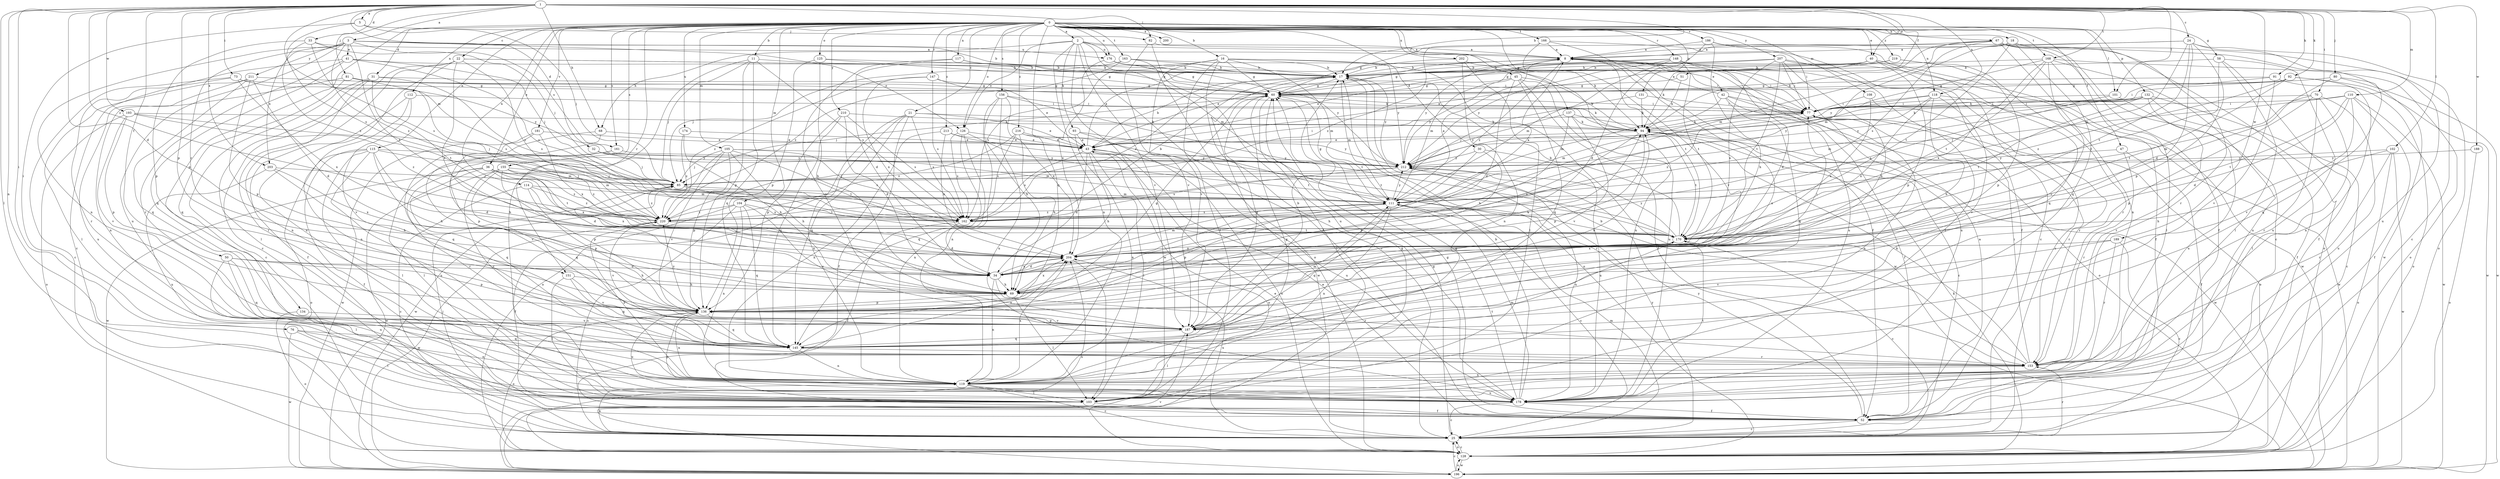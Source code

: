 strict digraph  {
0;
1;
2;
3;
5;
8;
11;
16;
17;
18;
21;
22;
24;
25;
30;
31;
32;
33;
34;
36;
40;
41;
42;
43;
45;
47;
50;
51;
52;
58;
60;
67;
68;
69;
70;
73;
76;
77;
80;
81;
82;
85;
91;
92;
93;
94;
101;
102;
103;
104;
105;
108;
110;
111;
112;
114;
115;
117;
118;
119;
125;
126;
128;
131;
132;
134;
136;
137;
145;
147;
148;
151;
153;
155;
156;
161;
162;
163;
166;
168;
170;
174;
176;
178;
181;
186;
187;
188;
189;
193;
196;
200;
202;
203;
204;
207;
210;
211;
212;
213;
216;
219;
220;
0 -> 2  [label=a];
0 -> 11  [label=b];
0 -> 16  [label=b];
0 -> 18  [label=c];
0 -> 21  [label=c];
0 -> 22  [label=c];
0 -> 30  [label=d];
0 -> 31  [label=d];
0 -> 36  [label=e];
0 -> 40  [label=e];
0 -> 45  [label=f];
0 -> 47  [label=f];
0 -> 58  [label=g];
0 -> 67  [label=h];
0 -> 101  [label=l];
0 -> 104  [label=m];
0 -> 105  [label=m];
0 -> 108  [label=m];
0 -> 112  [label=n];
0 -> 114  [label=n];
0 -> 115  [label=n];
0 -> 117  [label=n];
0 -> 118  [label=n];
0 -> 125  [label=o];
0 -> 126  [label=o];
0 -> 131  [label=p];
0 -> 132  [label=p];
0 -> 134  [label=p];
0 -> 137  [label=q];
0 -> 145  [label=q];
0 -> 147  [label=r];
0 -> 148  [label=r];
0 -> 151  [label=r];
0 -> 155  [label=s];
0 -> 156  [label=s];
0 -> 161  [label=s];
0 -> 163  [label=t];
0 -> 166  [label=t];
0 -> 168  [label=t];
0 -> 174  [label=u];
0 -> 176  [label=u];
0 -> 181  [label=v];
0 -> 186  [label=v];
0 -> 200  [label=x];
0 -> 202  [label=x];
0 -> 207  [label=y];
0 -> 210  [label=y];
0 -> 213  [label=z];
0 -> 216  [label=z];
0 -> 219  [label=z];
1 -> 3  [label=a];
1 -> 5  [label=a];
1 -> 17  [label=b];
1 -> 24  [label=c];
1 -> 32  [label=d];
1 -> 33  [label=d];
1 -> 34  [label=d];
1 -> 40  [label=e];
1 -> 50  [label=f];
1 -> 51  [label=f];
1 -> 68  [label=h];
1 -> 70  [label=i];
1 -> 73  [label=i];
1 -> 76  [label=i];
1 -> 80  [label=j];
1 -> 81  [label=j];
1 -> 82  [label=j];
1 -> 91  [label=k];
1 -> 92  [label=k];
1 -> 101  [label=l];
1 -> 102  [label=l];
1 -> 103  [label=l];
1 -> 110  [label=m];
1 -> 111  [label=m];
1 -> 118  [label=n];
1 -> 119  [label=n];
1 -> 136  [label=p];
1 -> 168  [label=t];
1 -> 188  [label=w];
1 -> 189  [label=w];
1 -> 193  [label=w];
1 -> 203  [label=x];
1 -> 220  [label=z];
2 -> 8  [label=a];
2 -> 52  [label=f];
2 -> 68  [label=h];
2 -> 93  [label=k];
2 -> 94  [label=k];
2 -> 111  [label=m];
2 -> 119  [label=n];
2 -> 126  [label=o];
2 -> 176  [label=u];
2 -> 187  [label=v];
2 -> 196  [label=w];
3 -> 17  [label=b];
3 -> 41  [label=e];
3 -> 119  [label=n];
3 -> 126  [label=o];
3 -> 151  [label=r];
3 -> 161  [label=s];
3 -> 170  [label=t];
3 -> 176  [label=u];
3 -> 178  [label=u];
3 -> 203  [label=x];
3 -> 211  [label=y];
3 -> 220  [label=z];
5 -> 76  [label=i];
5 -> 82  [label=j];
5 -> 85  [label=j];
5 -> 162  [label=s];
8 -> 17  [label=b];
8 -> 42  [label=e];
8 -> 60  [label=g];
8 -> 77  [label=i];
8 -> 111  [label=m];
8 -> 170  [label=t];
8 -> 178  [label=u];
8 -> 212  [label=y];
8 -> 220  [label=z];
11 -> 17  [label=b];
11 -> 85  [label=j];
11 -> 103  [label=l];
11 -> 136  [label=p];
11 -> 145  [label=q];
11 -> 162  [label=s];
16 -> 17  [label=b];
16 -> 25  [label=c];
16 -> 60  [label=g];
16 -> 103  [label=l];
16 -> 111  [label=m];
16 -> 162  [label=s];
16 -> 187  [label=v];
16 -> 196  [label=w];
16 -> 212  [label=y];
17 -> 60  [label=g];
17 -> 111  [label=m];
17 -> 128  [label=o];
17 -> 162  [label=s];
17 -> 196  [label=w];
17 -> 212  [label=y];
18 -> 8  [label=a];
18 -> 111  [label=m];
18 -> 128  [label=o];
18 -> 145  [label=q];
18 -> 153  [label=r];
18 -> 170  [label=t];
21 -> 43  [label=e];
21 -> 52  [label=f];
21 -> 94  [label=k];
21 -> 119  [label=n];
21 -> 128  [label=o];
21 -> 145  [label=q];
21 -> 162  [label=s];
22 -> 17  [label=b];
22 -> 25  [label=c];
22 -> 77  [label=i];
22 -> 103  [label=l];
22 -> 178  [label=u];
22 -> 204  [label=x];
22 -> 220  [label=z];
24 -> 8  [label=a];
24 -> 25  [label=c];
24 -> 34  [label=d];
24 -> 60  [label=g];
24 -> 111  [label=m];
24 -> 136  [label=p];
24 -> 170  [label=t];
24 -> 178  [label=u];
25 -> 43  [label=e];
25 -> 60  [label=g];
25 -> 85  [label=j];
25 -> 111  [label=m];
25 -> 119  [label=n];
25 -> 128  [label=o];
25 -> 153  [label=r];
25 -> 204  [label=x];
25 -> 212  [label=y];
30 -> 69  [label=h];
30 -> 136  [label=p];
30 -> 178  [label=u];
30 -> 212  [label=y];
31 -> 25  [label=c];
31 -> 60  [label=g];
31 -> 103  [label=l];
31 -> 119  [label=n];
31 -> 162  [label=s];
31 -> 170  [label=t];
32 -> 85  [label=j];
32 -> 111  [label=m];
32 -> 212  [label=y];
33 -> 8  [label=a];
33 -> 85  [label=j];
33 -> 136  [label=p];
33 -> 162  [label=s];
33 -> 220  [label=z];
34 -> 69  [label=h];
34 -> 77  [label=i];
34 -> 85  [label=j];
34 -> 119  [label=n];
34 -> 153  [label=r];
34 -> 204  [label=x];
36 -> 85  [label=j];
36 -> 111  [label=m];
36 -> 145  [label=q];
36 -> 153  [label=r];
36 -> 170  [label=t];
36 -> 196  [label=w];
36 -> 204  [label=x];
36 -> 220  [label=z];
40 -> 17  [label=b];
40 -> 60  [label=g];
40 -> 94  [label=k];
40 -> 136  [label=p];
40 -> 145  [label=q];
40 -> 196  [label=w];
41 -> 17  [label=b];
41 -> 25  [label=c];
41 -> 85  [label=j];
41 -> 145  [label=q];
41 -> 153  [label=r];
41 -> 162  [label=s];
42 -> 8  [label=a];
42 -> 52  [label=f];
42 -> 77  [label=i];
42 -> 111  [label=m];
42 -> 128  [label=o];
42 -> 145  [label=q];
43 -> 8  [label=a];
43 -> 17  [label=b];
43 -> 34  [label=d];
43 -> 69  [label=h];
43 -> 77  [label=i];
43 -> 103  [label=l];
43 -> 128  [label=o];
43 -> 162  [label=s];
43 -> 178  [label=u];
43 -> 212  [label=y];
45 -> 34  [label=d];
45 -> 52  [label=f];
45 -> 60  [label=g];
45 -> 94  [label=k];
45 -> 145  [label=q];
45 -> 178  [label=u];
45 -> 212  [label=y];
47 -> 52  [label=f];
47 -> 153  [label=r];
47 -> 212  [label=y];
50 -> 34  [label=d];
50 -> 69  [label=h];
50 -> 103  [label=l];
50 -> 136  [label=p];
50 -> 145  [label=q];
50 -> 178  [label=u];
51 -> 60  [label=g];
51 -> 94  [label=k];
52 -> 8  [label=a];
52 -> 25  [label=c];
52 -> 43  [label=e];
52 -> 60  [label=g];
52 -> 212  [label=y];
58 -> 17  [label=b];
58 -> 52  [label=f];
58 -> 103  [label=l];
58 -> 170  [label=t];
58 -> 178  [label=u];
60 -> 77  [label=i];
60 -> 85  [label=j];
60 -> 94  [label=k];
60 -> 103  [label=l];
67 -> 8  [label=a];
67 -> 25  [label=c];
67 -> 52  [label=f];
67 -> 94  [label=k];
67 -> 111  [label=m];
67 -> 119  [label=n];
67 -> 128  [label=o];
67 -> 162  [label=s];
67 -> 196  [label=w];
68 -> 43  [label=e];
68 -> 69  [label=h];
68 -> 136  [label=p];
69 -> 94  [label=k];
69 -> 103  [label=l];
69 -> 136  [label=p];
69 -> 204  [label=x];
70 -> 77  [label=i];
70 -> 103  [label=l];
70 -> 111  [label=m];
70 -> 136  [label=p];
70 -> 153  [label=r];
70 -> 178  [label=u];
73 -> 25  [label=c];
73 -> 60  [label=g];
73 -> 153  [label=r];
73 -> 204  [label=x];
73 -> 212  [label=y];
76 -> 103  [label=l];
76 -> 119  [label=n];
76 -> 145  [label=q];
76 -> 196  [label=w];
77 -> 94  [label=k];
77 -> 111  [label=m];
77 -> 119  [label=n];
77 -> 128  [label=o];
77 -> 153  [label=r];
77 -> 220  [label=z];
80 -> 60  [label=g];
80 -> 145  [label=q];
80 -> 170  [label=t];
80 -> 196  [label=w];
81 -> 60  [label=g];
81 -> 94  [label=k];
81 -> 119  [label=n];
81 -> 145  [label=q];
81 -> 162  [label=s];
82 -> 8  [label=a];
82 -> 178  [label=u];
82 -> 187  [label=v];
85 -> 111  [label=m];
85 -> 170  [label=t];
85 -> 220  [label=z];
91 -> 60  [label=g];
91 -> 77  [label=i];
91 -> 128  [label=o];
91 -> 187  [label=v];
92 -> 60  [label=g];
92 -> 94  [label=k];
92 -> 119  [label=n];
92 -> 170  [label=t];
92 -> 196  [label=w];
92 -> 220  [label=z];
93 -> 43  [label=e];
93 -> 119  [label=n];
93 -> 128  [label=o];
93 -> 153  [label=r];
94 -> 43  [label=e];
94 -> 136  [label=p];
94 -> 170  [label=t];
94 -> 196  [label=w];
94 -> 204  [label=x];
101 -> 77  [label=i];
101 -> 162  [label=s];
101 -> 178  [label=u];
102 -> 69  [label=h];
102 -> 128  [label=o];
102 -> 153  [label=r];
102 -> 196  [label=w];
102 -> 212  [label=y];
103 -> 52  [label=f];
103 -> 60  [label=g];
104 -> 25  [label=c];
104 -> 52  [label=f];
104 -> 119  [label=n];
104 -> 145  [label=q];
104 -> 162  [label=s];
104 -> 187  [label=v];
104 -> 220  [label=z];
105 -> 69  [label=h];
105 -> 85  [label=j];
105 -> 136  [label=p];
105 -> 162  [label=s];
105 -> 170  [label=t];
105 -> 187  [label=v];
105 -> 196  [label=w];
105 -> 212  [label=y];
108 -> 77  [label=i];
108 -> 153  [label=r];
108 -> 204  [label=x];
110 -> 34  [label=d];
110 -> 52  [label=f];
110 -> 77  [label=i];
110 -> 85  [label=j];
110 -> 170  [label=t];
110 -> 187  [label=v];
110 -> 196  [label=w];
111 -> 8  [label=a];
111 -> 25  [label=c];
111 -> 60  [label=g];
111 -> 119  [label=n];
111 -> 136  [label=p];
111 -> 145  [label=q];
111 -> 162  [label=s];
111 -> 212  [label=y];
111 -> 220  [label=z];
112 -> 52  [label=f];
112 -> 77  [label=i];
112 -> 119  [label=n];
112 -> 187  [label=v];
114 -> 25  [label=c];
114 -> 111  [label=m];
114 -> 136  [label=p];
114 -> 204  [label=x];
114 -> 220  [label=z];
115 -> 34  [label=d];
115 -> 52  [label=f];
115 -> 69  [label=h];
115 -> 103  [label=l];
115 -> 111  [label=m];
115 -> 128  [label=o];
115 -> 178  [label=u];
115 -> 212  [label=y];
117 -> 17  [label=b];
117 -> 34  [label=d];
117 -> 60  [label=g];
117 -> 187  [label=v];
118 -> 43  [label=e];
118 -> 69  [label=h];
118 -> 77  [label=i];
118 -> 187  [label=v];
118 -> 196  [label=w];
118 -> 204  [label=x];
118 -> 212  [label=y];
119 -> 25  [label=c];
119 -> 60  [label=g];
119 -> 103  [label=l];
119 -> 170  [label=t];
119 -> 178  [label=u];
119 -> 204  [label=x];
119 -> 220  [label=z];
125 -> 17  [label=b];
125 -> 60  [label=g];
125 -> 69  [label=h];
125 -> 136  [label=p];
126 -> 43  [label=e];
126 -> 119  [label=n];
126 -> 145  [label=q];
126 -> 162  [label=s];
126 -> 170  [label=t];
128 -> 25  [label=c];
128 -> 94  [label=k];
128 -> 196  [label=w];
128 -> 204  [label=x];
131 -> 77  [label=i];
131 -> 85  [label=j];
131 -> 94  [label=k];
132 -> 25  [label=c];
132 -> 52  [label=f];
132 -> 77  [label=i];
132 -> 94  [label=k];
132 -> 111  [label=m];
132 -> 153  [label=r];
132 -> 170  [label=t];
132 -> 212  [label=y];
134 -> 128  [label=o];
134 -> 187  [label=v];
136 -> 60  [label=g];
136 -> 119  [label=n];
136 -> 128  [label=o];
136 -> 145  [label=q];
136 -> 178  [label=u];
136 -> 187  [label=v];
136 -> 220  [label=z];
137 -> 25  [label=c];
137 -> 69  [label=h];
137 -> 94  [label=k];
137 -> 187  [label=v];
137 -> 212  [label=y];
145 -> 8  [label=a];
145 -> 119  [label=n];
145 -> 153  [label=r];
145 -> 204  [label=x];
147 -> 43  [label=e];
147 -> 60  [label=g];
147 -> 162  [label=s];
147 -> 204  [label=x];
147 -> 220  [label=z];
148 -> 17  [label=b];
148 -> 25  [label=c];
148 -> 34  [label=d];
148 -> 43  [label=e];
148 -> 111  [label=m];
148 -> 170  [label=t];
148 -> 178  [label=u];
148 -> 212  [label=y];
151 -> 69  [label=h];
151 -> 103  [label=l];
151 -> 145  [label=q];
151 -> 187  [label=v];
153 -> 17  [label=b];
153 -> 77  [label=i];
153 -> 94  [label=k];
153 -> 119  [label=n];
155 -> 34  [label=d];
155 -> 85  [label=j];
155 -> 136  [label=p];
155 -> 145  [label=q];
155 -> 153  [label=r];
155 -> 196  [label=w];
155 -> 220  [label=z];
156 -> 69  [label=h];
156 -> 77  [label=i];
156 -> 119  [label=n];
156 -> 170  [label=t];
156 -> 178  [label=u];
156 -> 204  [label=x];
161 -> 103  [label=l];
161 -> 187  [label=v];
161 -> 212  [label=y];
162 -> 8  [label=a];
162 -> 17  [label=b];
162 -> 34  [label=d];
162 -> 52  [label=f];
163 -> 17  [label=b];
163 -> 77  [label=i];
163 -> 85  [label=j];
163 -> 128  [label=o];
163 -> 220  [label=z];
166 -> 8  [label=a];
166 -> 52  [label=f];
166 -> 77  [label=i];
166 -> 187  [label=v];
166 -> 220  [label=z];
168 -> 17  [label=b];
168 -> 103  [label=l];
168 -> 128  [label=o];
168 -> 170  [label=t];
168 -> 178  [label=u];
168 -> 187  [label=v];
168 -> 204  [label=x];
168 -> 212  [label=y];
170 -> 17  [label=b];
170 -> 25  [label=c];
170 -> 204  [label=x];
170 -> 212  [label=y];
174 -> 43  [label=e];
174 -> 69  [label=h];
174 -> 220  [label=z];
176 -> 17  [label=b];
176 -> 60  [label=g];
176 -> 204  [label=x];
176 -> 212  [label=y];
178 -> 17  [label=b];
178 -> 25  [label=c];
178 -> 52  [label=f];
178 -> 60  [label=g];
178 -> 111  [label=m];
178 -> 136  [label=p];
178 -> 170  [label=t];
181 -> 43  [label=e];
181 -> 145  [label=q];
181 -> 196  [label=w];
181 -> 204  [label=x];
186 -> 8  [label=a];
186 -> 25  [label=c];
186 -> 34  [label=d];
186 -> 52  [label=f];
186 -> 69  [label=h];
187 -> 17  [label=b];
187 -> 60  [label=g];
187 -> 94  [label=k];
187 -> 103  [label=l];
187 -> 111  [label=m];
187 -> 136  [label=p];
187 -> 145  [label=q];
188 -> 128  [label=o];
188 -> 212  [label=y];
189 -> 25  [label=c];
189 -> 153  [label=r];
189 -> 187  [label=v];
189 -> 204  [label=x];
193 -> 85  [label=j];
193 -> 94  [label=k];
193 -> 128  [label=o];
193 -> 136  [label=p];
193 -> 187  [label=v];
193 -> 220  [label=z];
196 -> 25  [label=c];
196 -> 128  [label=o];
196 -> 187  [label=v];
202 -> 17  [label=b];
202 -> 103  [label=l];
202 -> 119  [label=n];
202 -> 178  [label=u];
203 -> 69  [label=h];
203 -> 85  [label=j];
203 -> 178  [label=u];
203 -> 204  [label=x];
204 -> 34  [label=d];
204 -> 103  [label=l];
204 -> 111  [label=m];
207 -> 17  [label=b];
207 -> 43  [label=e];
207 -> 52  [label=f];
207 -> 69  [label=h];
207 -> 77  [label=i];
207 -> 103  [label=l];
207 -> 170  [label=t];
207 -> 204  [label=x];
210 -> 34  [label=d];
210 -> 94  [label=k];
210 -> 136  [label=p];
210 -> 145  [label=q];
210 -> 162  [label=s];
211 -> 34  [label=d];
211 -> 60  [label=g];
211 -> 103  [label=l];
211 -> 136  [label=p];
211 -> 145  [label=q];
211 -> 178  [label=u];
212 -> 85  [label=j];
212 -> 162  [label=s];
212 -> 178  [label=u];
213 -> 43  [label=e];
213 -> 119  [label=n];
213 -> 204  [label=x];
213 -> 212  [label=y];
216 -> 43  [label=e];
216 -> 69  [label=h];
216 -> 162  [label=s];
216 -> 170  [label=t];
216 -> 212  [label=y];
216 -> 220  [label=z];
219 -> 17  [label=b];
219 -> 43  [label=e];
219 -> 136  [label=p];
219 -> 153  [label=r];
220 -> 170  [label=t];
220 -> 187  [label=v];
220 -> 196  [label=w];
}
